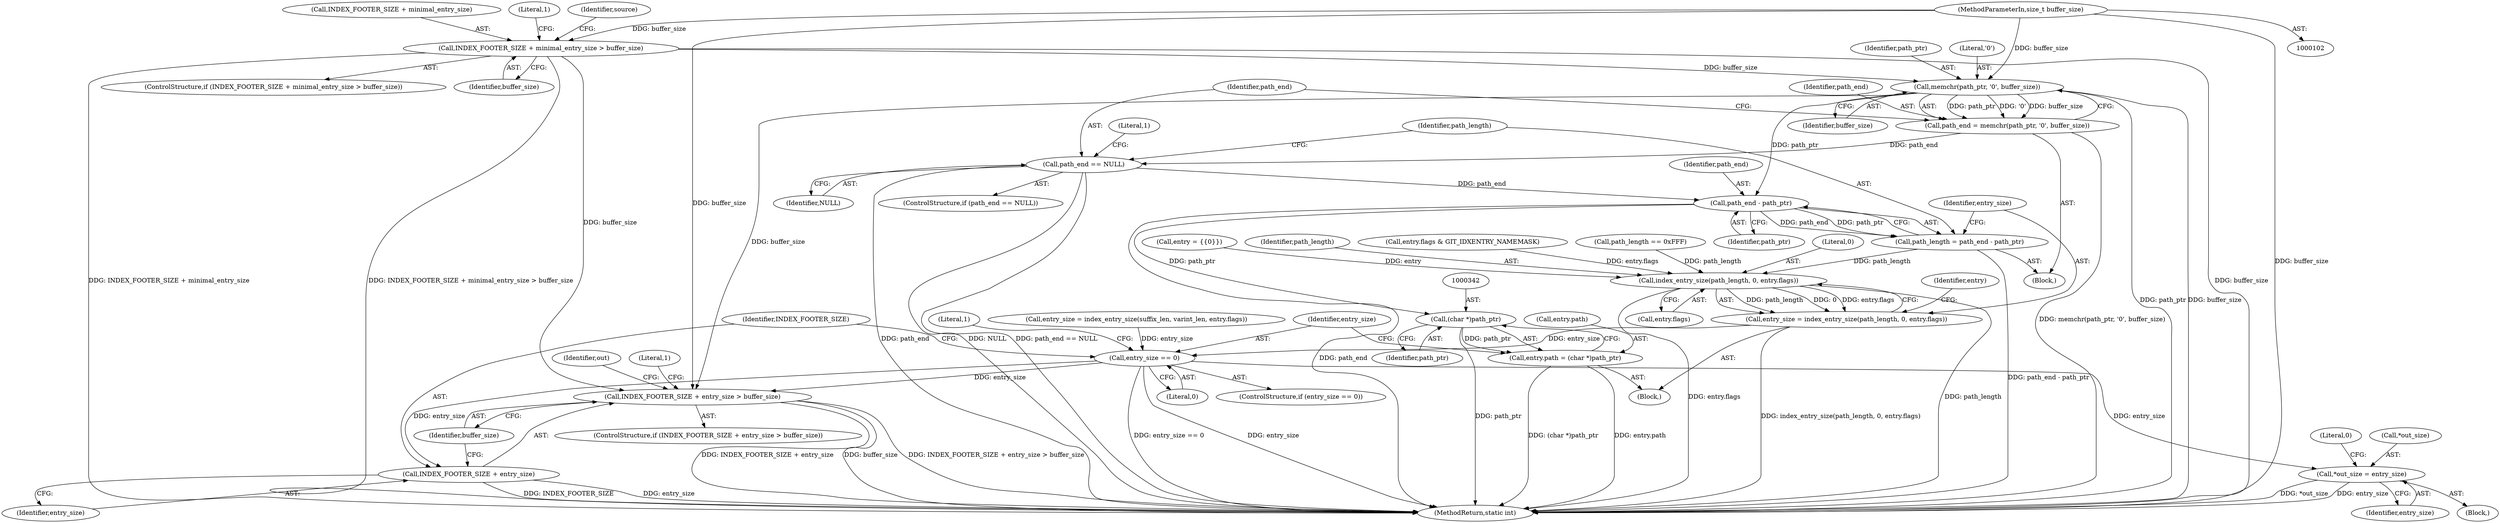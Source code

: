 digraph "0_libgit2_3db1af1f370295ad5355b8f64b865a2a357bcac0@API" {
"1000313" [label="(Call,memchr(path_ptr, '\0', buffer_size))"];
"1000130" [label="(Call,INDEX_FOOTER_SIZE + minimal_entry_size > buffer_size)"];
"1000107" [label="(MethodParameterIn,size_t buffer_size)"];
"1000311" [label="(Call,path_end = memchr(path_ptr, '\0', buffer_size))"];
"1000318" [label="(Call,path_end == NULL)"];
"1000326" [label="(Call,path_end - path_ptr)"];
"1000324" [label="(Call,path_length = path_end - path_ptr)"];
"1000331" [label="(Call,index_entry_size(path_length, 0, entry.flags))"];
"1000329" [label="(Call,entry_size = index_entry_size(path_length, 0, entry.flags))"];
"1000437" [label="(Call,entry_size == 0)"];
"1000444" [label="(Call,INDEX_FOOTER_SIZE + entry_size > buffer_size)"];
"1000445" [label="(Call,INDEX_FOOTER_SIZE + entry_size)"];
"1000468" [label="(Call,*out_size = entry_size)"];
"1000341" [label="(Call,(char *)path_ptr)"];
"1000337" [label="(Call,entry.path = (char *)path_ptr)"];
"1000306" [label="(Call,path_length == 0xFFF)"];
"1000447" [label="(Identifier,entry_size)"];
"1000333" [label="(Literal,0)"];
"1000448" [label="(Identifier,buffer_size)"];
"1000438" [label="(Identifier,entry_size)"];
"1000315" [label="(Literal,'\0')"];
"1000316" [label="(Identifier,buffer_size)"];
"1000309" [label="(Block,)"];
"1000443" [label="(ControlStructure,if (INDEX_FOOTER_SIZE + entry_size > buffer_size))"];
"1000451" [label="(Literal,1)"];
"1000318" [label="(Call,path_end == NULL)"];
"1000331" [label="(Call,index_entry_size(path_length, 0, entry.flags))"];
"1000330" [label="(Identifier,entry_size)"];
"1000446" [label="(Identifier,INDEX_FOOTER_SIZE)"];
"1000325" [label="(Identifier,path_length)"];
"1000109" [label="(Block,)"];
"1000320" [label="(Identifier,NULL)"];
"1000328" [label="(Identifier,path_ptr)"];
"1000327" [label="(Identifier,path_end)"];
"1000311" [label="(Call,path_end = memchr(path_ptr, '\0', buffer_size))"];
"1000323" [label="(Literal,1)"];
"1000140" [label="(Identifier,source)"];
"1000317" [label="(ControlStructure,if (path_end == NULL))"];
"1000471" [label="(Identifier,entry_size)"];
"1000437" [label="(Call,entry_size == 0)"];
"1000444" [label="(Call,INDEX_FOOTER_SIZE + entry_size > buffer_size)"];
"1000313" [label="(Call,memchr(path_ptr, '\0', buffer_size))"];
"1000324" [label="(Call,path_length = path_end - path_ptr)"];
"1000473" [label="(Literal,0)"];
"1000334" [label="(Call,entry.flags)"];
"1000131" [label="(Call,INDEX_FOOTER_SIZE + minimal_entry_size)"];
"1000442" [label="(Literal,1)"];
"1000337" [label="(Call,entry.path = (char *)path_ptr)"];
"1000107" [label="(MethodParameterIn,size_t buffer_size)"];
"1000439" [label="(Literal,0)"];
"1000326" [label="(Call,path_end - path_ptr)"];
"1000137" [label="(Literal,1)"];
"1000329" [label="(Call,entry_size = index_entry_size(path_length, 0, entry.flags))"];
"1000436" [label="(ControlStructure,if (entry_size == 0))"];
"1000455" [label="(Identifier,out)"];
"1000341" [label="(Call,(char *)path_ptr)"];
"1000115" [label="(Call,entry = {{0}})"];
"1000319" [label="(Identifier,path_end)"];
"1000332" [label="(Identifier,path_length)"];
"1000343" [label="(Identifier,path_ptr)"];
"1000445" [label="(Call,INDEX_FOOTER_SIZE + entry_size)"];
"1000338" [label="(Call,entry.path)"];
"1000474" [label="(MethodReturn,static int)"];
"1000468" [label="(Call,*out_size = entry_size)"];
"1000130" [label="(Call,INDEX_FOOTER_SIZE + minimal_entry_size > buffer_size)"];
"1000297" [label="(Block,)"];
"1000129" [label="(ControlStructure,if (INDEX_FOOTER_SIZE + minimal_entry_size > buffer_size))"];
"1000469" [label="(Call,*out_size)"];
"1000134" [label="(Identifier,buffer_size)"];
"1000423" [label="(Call,entry_size = index_entry_size(suffix_len, varint_len, entry.flags))"];
"1000314" [label="(Identifier,path_ptr)"];
"1000312" [label="(Identifier,path_end)"];
"1000300" [label="(Call,entry.flags & GIT_IDXENTRY_NAMEMASK)"];
"1000339" [label="(Identifier,entry)"];
"1000313" -> "1000311"  [label="AST: "];
"1000313" -> "1000316"  [label="CFG: "];
"1000314" -> "1000313"  [label="AST: "];
"1000315" -> "1000313"  [label="AST: "];
"1000316" -> "1000313"  [label="AST: "];
"1000311" -> "1000313"  [label="CFG: "];
"1000313" -> "1000474"  [label="DDG: buffer_size"];
"1000313" -> "1000474"  [label="DDG: path_ptr"];
"1000313" -> "1000311"  [label="DDG: path_ptr"];
"1000313" -> "1000311"  [label="DDG: '\0'"];
"1000313" -> "1000311"  [label="DDG: buffer_size"];
"1000130" -> "1000313"  [label="DDG: buffer_size"];
"1000107" -> "1000313"  [label="DDG: buffer_size"];
"1000313" -> "1000326"  [label="DDG: path_ptr"];
"1000313" -> "1000444"  [label="DDG: buffer_size"];
"1000130" -> "1000129"  [label="AST: "];
"1000130" -> "1000134"  [label="CFG: "];
"1000131" -> "1000130"  [label="AST: "];
"1000134" -> "1000130"  [label="AST: "];
"1000137" -> "1000130"  [label="CFG: "];
"1000140" -> "1000130"  [label="CFG: "];
"1000130" -> "1000474"  [label="DDG: INDEX_FOOTER_SIZE + minimal_entry_size > buffer_size"];
"1000130" -> "1000474"  [label="DDG: buffer_size"];
"1000130" -> "1000474"  [label="DDG: INDEX_FOOTER_SIZE + minimal_entry_size"];
"1000107" -> "1000130"  [label="DDG: buffer_size"];
"1000130" -> "1000444"  [label="DDG: buffer_size"];
"1000107" -> "1000102"  [label="AST: "];
"1000107" -> "1000474"  [label="DDG: buffer_size"];
"1000107" -> "1000444"  [label="DDG: buffer_size"];
"1000311" -> "1000309"  [label="AST: "];
"1000312" -> "1000311"  [label="AST: "];
"1000319" -> "1000311"  [label="CFG: "];
"1000311" -> "1000474"  [label="DDG: memchr(path_ptr, '\0', buffer_size)"];
"1000311" -> "1000318"  [label="DDG: path_end"];
"1000318" -> "1000317"  [label="AST: "];
"1000318" -> "1000320"  [label="CFG: "];
"1000319" -> "1000318"  [label="AST: "];
"1000320" -> "1000318"  [label="AST: "];
"1000323" -> "1000318"  [label="CFG: "];
"1000325" -> "1000318"  [label="CFG: "];
"1000318" -> "1000474"  [label="DDG: path_end == NULL"];
"1000318" -> "1000474"  [label="DDG: path_end"];
"1000318" -> "1000474"  [label="DDG: NULL"];
"1000318" -> "1000326"  [label="DDG: path_end"];
"1000326" -> "1000324"  [label="AST: "];
"1000326" -> "1000328"  [label="CFG: "];
"1000327" -> "1000326"  [label="AST: "];
"1000328" -> "1000326"  [label="AST: "];
"1000324" -> "1000326"  [label="CFG: "];
"1000326" -> "1000474"  [label="DDG: path_end"];
"1000326" -> "1000324"  [label="DDG: path_end"];
"1000326" -> "1000324"  [label="DDG: path_ptr"];
"1000326" -> "1000341"  [label="DDG: path_ptr"];
"1000324" -> "1000309"  [label="AST: "];
"1000325" -> "1000324"  [label="AST: "];
"1000330" -> "1000324"  [label="CFG: "];
"1000324" -> "1000474"  [label="DDG: path_end - path_ptr"];
"1000324" -> "1000331"  [label="DDG: path_length"];
"1000331" -> "1000329"  [label="AST: "];
"1000331" -> "1000334"  [label="CFG: "];
"1000332" -> "1000331"  [label="AST: "];
"1000333" -> "1000331"  [label="AST: "];
"1000334" -> "1000331"  [label="AST: "];
"1000329" -> "1000331"  [label="CFG: "];
"1000331" -> "1000474"  [label="DDG: entry.flags"];
"1000331" -> "1000474"  [label="DDG: path_length"];
"1000331" -> "1000329"  [label="DDG: path_length"];
"1000331" -> "1000329"  [label="DDG: 0"];
"1000331" -> "1000329"  [label="DDG: entry.flags"];
"1000306" -> "1000331"  [label="DDG: path_length"];
"1000300" -> "1000331"  [label="DDG: entry.flags"];
"1000115" -> "1000331"  [label="DDG: entry"];
"1000329" -> "1000297"  [label="AST: "];
"1000330" -> "1000329"  [label="AST: "];
"1000339" -> "1000329"  [label="CFG: "];
"1000329" -> "1000474"  [label="DDG: index_entry_size(path_length, 0, entry.flags)"];
"1000329" -> "1000437"  [label="DDG: entry_size"];
"1000437" -> "1000436"  [label="AST: "];
"1000437" -> "1000439"  [label="CFG: "];
"1000438" -> "1000437"  [label="AST: "];
"1000439" -> "1000437"  [label="AST: "];
"1000442" -> "1000437"  [label="CFG: "];
"1000446" -> "1000437"  [label="CFG: "];
"1000437" -> "1000474"  [label="DDG: entry_size == 0"];
"1000437" -> "1000474"  [label="DDG: entry_size"];
"1000423" -> "1000437"  [label="DDG: entry_size"];
"1000437" -> "1000444"  [label="DDG: entry_size"];
"1000437" -> "1000445"  [label="DDG: entry_size"];
"1000437" -> "1000468"  [label="DDG: entry_size"];
"1000444" -> "1000443"  [label="AST: "];
"1000444" -> "1000448"  [label="CFG: "];
"1000445" -> "1000444"  [label="AST: "];
"1000448" -> "1000444"  [label="AST: "];
"1000451" -> "1000444"  [label="CFG: "];
"1000455" -> "1000444"  [label="CFG: "];
"1000444" -> "1000474"  [label="DDG: INDEX_FOOTER_SIZE + entry_size"];
"1000444" -> "1000474"  [label="DDG: buffer_size"];
"1000444" -> "1000474"  [label="DDG: INDEX_FOOTER_SIZE + entry_size > buffer_size"];
"1000445" -> "1000447"  [label="CFG: "];
"1000446" -> "1000445"  [label="AST: "];
"1000447" -> "1000445"  [label="AST: "];
"1000448" -> "1000445"  [label="CFG: "];
"1000445" -> "1000474"  [label="DDG: INDEX_FOOTER_SIZE"];
"1000445" -> "1000474"  [label="DDG: entry_size"];
"1000468" -> "1000109"  [label="AST: "];
"1000468" -> "1000471"  [label="CFG: "];
"1000469" -> "1000468"  [label="AST: "];
"1000471" -> "1000468"  [label="AST: "];
"1000473" -> "1000468"  [label="CFG: "];
"1000468" -> "1000474"  [label="DDG: *out_size"];
"1000468" -> "1000474"  [label="DDG: entry_size"];
"1000341" -> "1000337"  [label="AST: "];
"1000341" -> "1000343"  [label="CFG: "];
"1000342" -> "1000341"  [label="AST: "];
"1000343" -> "1000341"  [label="AST: "];
"1000337" -> "1000341"  [label="CFG: "];
"1000341" -> "1000474"  [label="DDG: path_ptr"];
"1000341" -> "1000337"  [label="DDG: path_ptr"];
"1000337" -> "1000297"  [label="AST: "];
"1000338" -> "1000337"  [label="AST: "];
"1000438" -> "1000337"  [label="CFG: "];
"1000337" -> "1000474"  [label="DDG: entry.path"];
"1000337" -> "1000474"  [label="DDG: (char *)path_ptr"];
}
